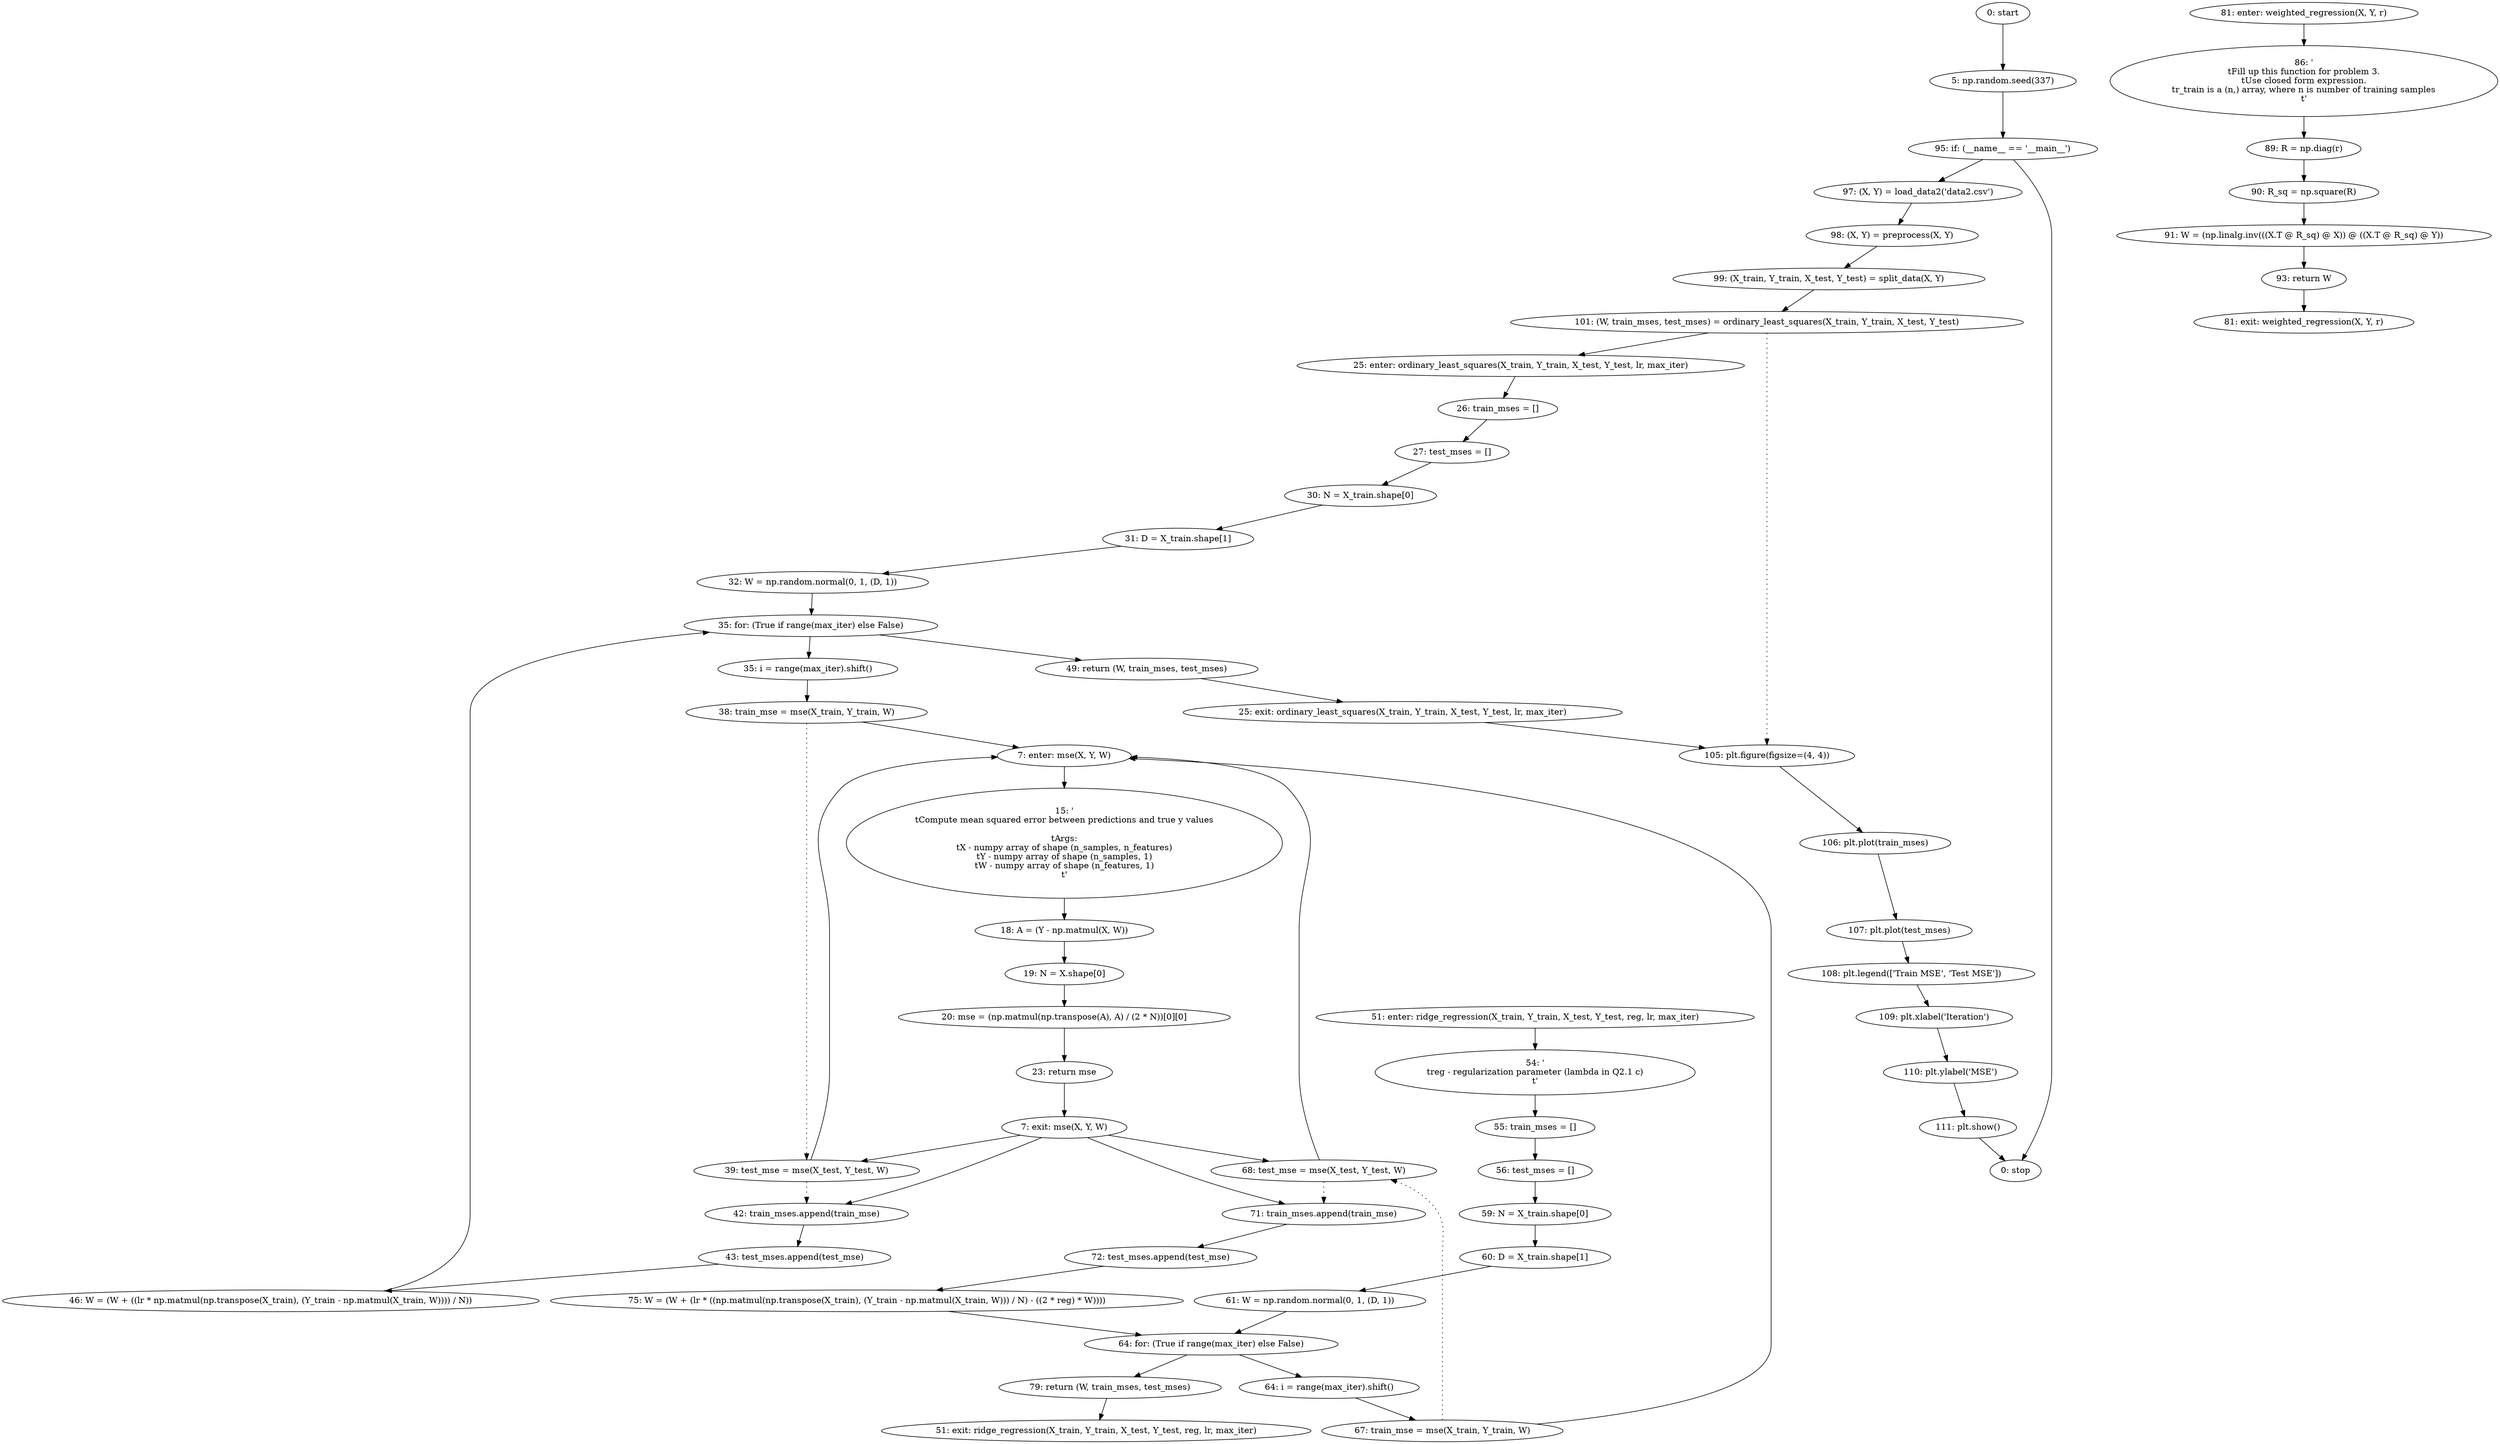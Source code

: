 strict digraph "" {
	node [label="\N"];
	0	 [label="0: start"];
	1	 [label="5: np.random.seed(337)"];
	0 -> 1;
	47	 [label="95: if: (__name__ == '__main__')"];
	1 -> 47;
	48	 [label="97: (X, Y) = load_data2('data2.csv')"];
	47 -> 48;
	59	 [label="0: stop"];
	47 -> 59;
	2	 [label="7: enter: mse(X, Y, W)"];
	4	 [label="15: '\n\tCompute mean squared error between predictions and true y values\n\n\tArgs:\n\tX - numpy array of shape (n_samples, n_features)\n\tY \
- numpy array of shape (n_samples, 1)\n\tW - numpy array of shape (n_features, 1)\n\t'"];
	2 -> 4;
	5	 [label="18: A = (Y - np.matmul(X, W))"];
	4 -> 5;
	18	 [label="38: train_mse = mse(X_train, Y_train, W)"];
	18 -> 2;
	19	 [label="39: test_mse = mse(X_test, Y_test, W)"];
	18 -> 19	 [style=dotted,
		weight=100];
	19 -> 2;
	20	 [label="42: train_mses.append(train_mse)"];
	19 -> 20	 [style=dotted,
		weight=100];
	21	 [label="43: test_mses.append(test_mse)"];
	20 -> 21;
	34	 [label="67: train_mse = mse(X_train, Y_train, W)"];
	34 -> 2;
	35	 [label="68: test_mse = mse(X_test, Y_test, W)"];
	34 -> 35	 [style=dotted,
		weight=100];
	35 -> 2;
	36	 [label="71: train_mses.append(train_mse)"];
	35 -> 36	 [style=dotted,
		weight=100];
	37	 [label="72: test_mses.append(test_mse)"];
	36 -> 37;
	3	 [label="7: exit: mse(X, Y, W)"];
	3 -> 19;
	3 -> 20;
	3 -> 35;
	3 -> 36;
	8	 [label="23: return mse"];
	8 -> 3;
	6	 [label="19: N = X.shape[0]"];
	5 -> 6;
	7	 [label="20: mse = (np.matmul(np.transpose(A), A) / (2 * N))[0][0]"];
	6 -> 7;
	7 -> 8;
	9	 [label="25: enter: ordinary_least_squares(X_train, Y_train, X_test, Y_test, lr, max_iter)"];
	11	 [label="26: train_mses = []"];
	9 -> 11;
	12	 [label="27: test_mses = []"];
	11 -> 12;
	51	 [label="101: (W, train_mses, test_mses) = ordinary_least_squares(X_train, Y_train, X_test, Y_test)"];
	51 -> 9;
	52	 [label="105: plt.figure(figsize=(4, 4))"];
	51 -> 52	 [style=dotted,
		weight=100];
	53	 [label="106: plt.plot(train_mses)"];
	52 -> 53;
	10	 [label="25: exit: ordinary_least_squares(X_train, Y_train, X_test, Y_test, lr, max_iter)"];
	10 -> 52;
	23	 [label="49: return (W, train_mses, test_mses)"];
	23 -> 10;
	13	 [label="30: N = X_train.shape[0]"];
	12 -> 13;
	14	 [label="31: D = X_train.shape[1]"];
	13 -> 14;
	15	 [label="32: W = np.random.normal(0, 1, (D, 1))"];
	14 -> 15;
	16	 [label="35: for: (True if range(max_iter) else False)"];
	15 -> 16;
	16 -> 23;
	17	 [label="35: i = range(max_iter).shift()"];
	16 -> 17;
	17 -> 18;
	22	 [label="46: W = (W + ((lr * np.matmul(np.transpose(X_train), (Y_train - np.matmul(X_train, W)))) / N))"];
	22 -> 16;
	21 -> 22;
	24	 [label="51: enter: ridge_regression(X_train, Y_train, X_test, Y_test, reg, lr, max_iter)"];
	26	 [label="54: '\n\treg - regularization parameter (lambda in Q2.1 c)\n\t'"];
	24 -> 26;
	27	 [label="55: train_mses = []"];
	26 -> 27;
	25	 [label="51: exit: ridge_regression(X_train, Y_train, X_test, Y_test, reg, lr, max_iter)"];
	39	 [label="79: return (W, train_mses, test_mses)"];
	39 -> 25;
	28	 [label="56: test_mses = []"];
	27 -> 28;
	29	 [label="59: N = X_train.shape[0]"];
	28 -> 29;
	30	 [label="60: D = X_train.shape[1]"];
	29 -> 30;
	31	 [label="61: W = np.random.normal(0, 1, (D, 1))"];
	30 -> 31;
	32	 [label="64: for: (True if range(max_iter) else False)"];
	31 -> 32;
	32 -> 39;
	33	 [label="64: i = range(max_iter).shift()"];
	32 -> 33;
	33 -> 34;
	38	 [label="75: W = (W + (lr * ((np.matmul(np.transpose(X_train), (Y_train - np.matmul(X_train, W))) / N) - ((2 * reg) * W))))"];
	38 -> 32;
	37 -> 38;
	40	 [label="81: enter: weighted_regression(X, Y, r)"];
	42	 [label="86: '\n\tFill up this function for problem 3.\n\tUse closed form expression.\n\tr_train is a (n,) array, where n is number of training \
samples\n\t'"];
	40 -> 42;
	43	 [label="89: R = np.diag(r)"];
	42 -> 43;
	41	 [label="81: exit: weighted_regression(X, Y, r)"];
	46	 [label="93: return W"];
	46 -> 41;
	44	 [label="90: R_sq = np.square(R)"];
	43 -> 44;
	45	 [label="91: W = (np.linalg.inv(((X.T @ R_sq) @ X)) @ ((X.T @ R_sq) @ Y))"];
	44 -> 45;
	45 -> 46;
	49	 [label="98: (X, Y) = preprocess(X, Y)"];
	48 -> 49;
	50	 [label="99: (X_train, Y_train, X_test, Y_test) = split_data(X, Y)"];
	49 -> 50;
	50 -> 51;
	54	 [label="107: plt.plot(test_mses)"];
	53 -> 54;
	55	 [label="108: plt.legend(['Train MSE', 'Test MSE'])"];
	54 -> 55;
	56	 [label="109: plt.xlabel('Iteration')"];
	55 -> 56;
	57	 [label="110: plt.ylabel('MSE')"];
	56 -> 57;
	58	 [label="111: plt.show()"];
	57 -> 58;
	58 -> 59;
}


